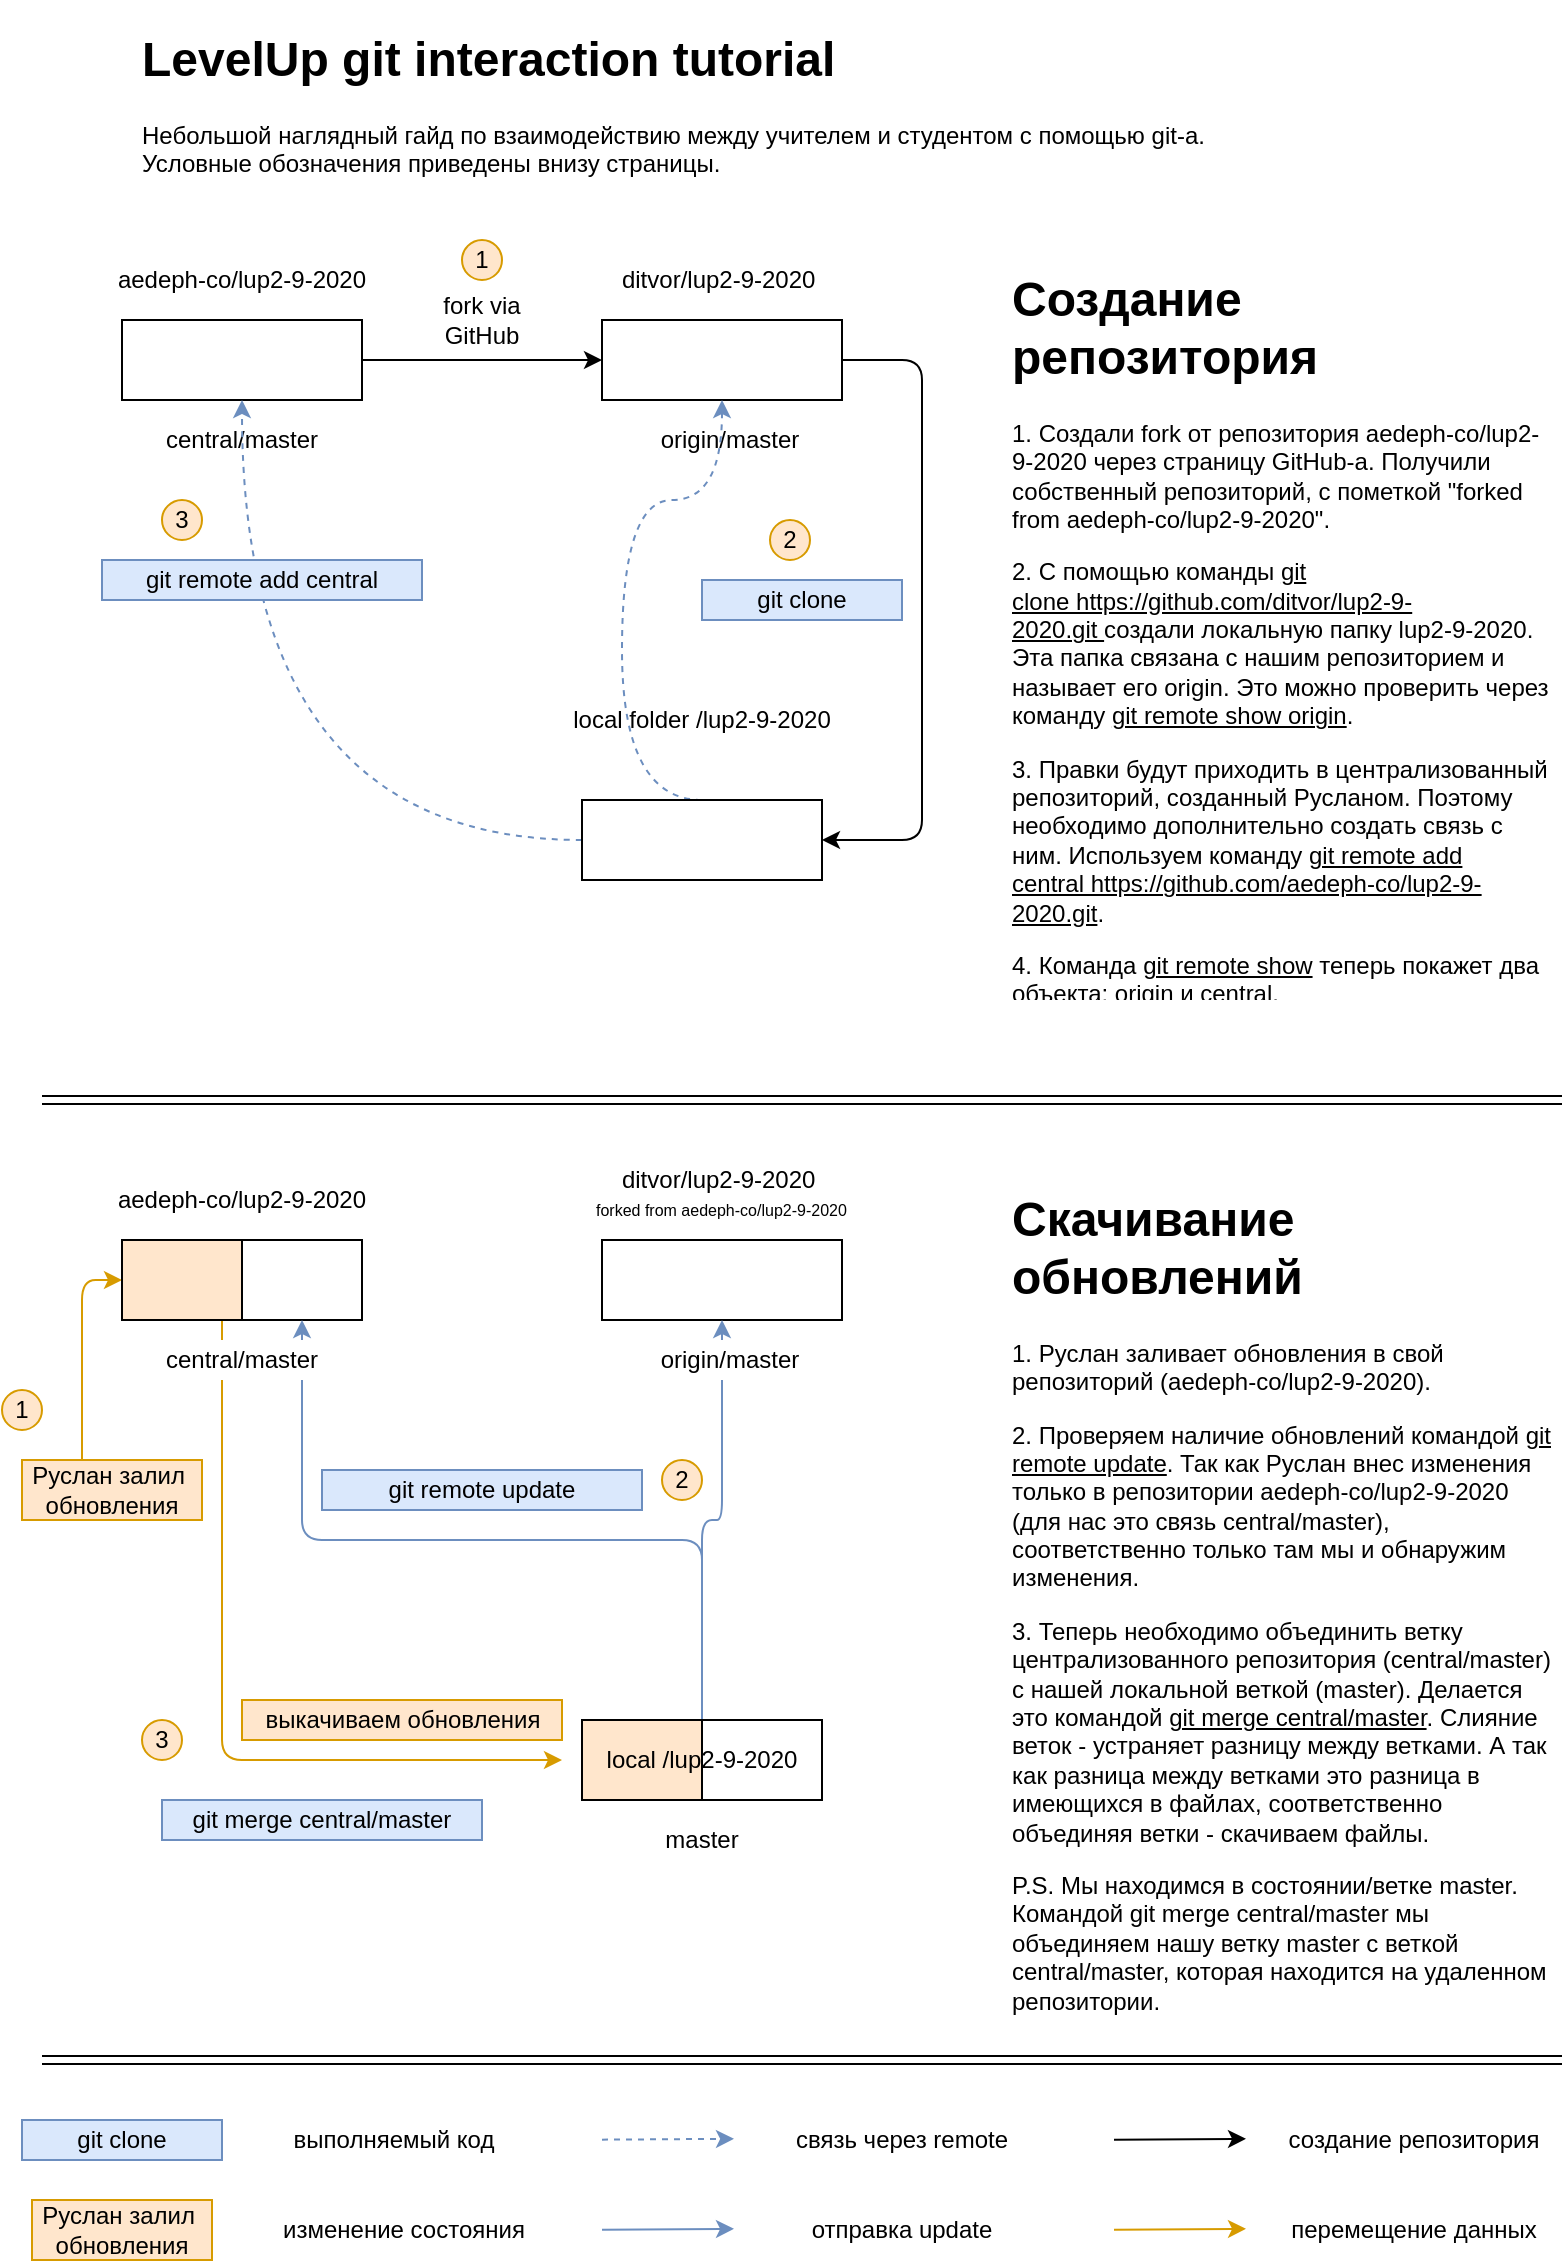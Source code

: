 <mxfile version="13.8.3" type="github">
  <diagram id="HNbkrDmMATUYtOj_NLXu" name="Page-1">
    <mxGraphModel dx="925" dy="634" grid="1" gridSize="10" guides="1" tooltips="1" connect="1" arrows="1" fold="1" page="1" pageScale="1" pageWidth="827" pageHeight="1169" math="0" shadow="0">
      <root>
        <mxCell id="0" />
        <mxCell id="1" parent="0" />
        <mxCell id="SlqvBrl4iS4FzY1djbNc-5" style="edgeStyle=orthogonalEdgeStyle;rounded=0;orthogonalLoop=1;jettySize=auto;html=1;entryX=0;entryY=0.5;entryDx=0;entryDy=0;" parent="1" source="U9wraGe5h37rA607IHir-1" target="SlqvBrl4iS4FzY1djbNc-3" edge="1">
          <mxGeometry relative="1" as="geometry" />
        </mxCell>
        <mxCell id="U9wraGe5h37rA607IHir-1" value="" style="rounded=0;whiteSpace=wrap;html=1;" parent="1" vertex="1">
          <mxGeometry x="84" y="180" width="120" height="40" as="geometry" />
        </mxCell>
        <mxCell id="SlqvBrl4iS4FzY1djbNc-1" value="aedeph-co/lup2-9-2020" style="text;html=1;strokeColor=none;fillColor=none;align=center;verticalAlign=middle;whiteSpace=wrap;rounded=0;" parent="1" vertex="1">
          <mxGeometry x="74" y="150" width="140" height="20" as="geometry" />
        </mxCell>
        <mxCell id="SlqvBrl4iS4FzY1djbNc-42" style="edgeStyle=orthogonalEdgeStyle;rounded=1;orthogonalLoop=1;jettySize=auto;html=1;entryX=1;entryY=0.5;entryDx=0;entryDy=0;" parent="1" source="SlqvBrl4iS4FzY1djbNc-3" target="SlqvBrl4iS4FzY1djbNc-9" edge="1">
          <mxGeometry relative="1" as="geometry">
            <Array as="points">
              <mxPoint x="484" y="200" />
              <mxPoint x="484" y="440" />
            </Array>
          </mxGeometry>
        </mxCell>
        <mxCell id="SlqvBrl4iS4FzY1djbNc-3" value="" style="rounded=0;whiteSpace=wrap;html=1;" parent="1" vertex="1">
          <mxGeometry x="324" y="180" width="120" height="40" as="geometry" />
        </mxCell>
        <mxCell id="SlqvBrl4iS4FzY1djbNc-4" value="ditvor/lup2-9-2020&amp;nbsp;" style="text;html=1;strokeColor=none;fillColor=none;align=center;verticalAlign=middle;whiteSpace=wrap;rounded=0;" parent="1" vertex="1">
          <mxGeometry x="314" y="150" width="140" height="20" as="geometry" />
        </mxCell>
        <mxCell id="SlqvBrl4iS4FzY1djbNc-6" value="fork via GitHub" style="text;html=1;strokeColor=none;fillColor=none;align=center;verticalAlign=middle;whiteSpace=wrap;rounded=0;" parent="1" vertex="1">
          <mxGeometry x="234" y="170" width="60" height="20" as="geometry" />
        </mxCell>
        <mxCell id="SlqvBrl4iS4FzY1djbNc-7" value="origin/master" style="text;html=1;align=center;verticalAlign=middle;whiteSpace=wrap;rounded=0;fillColor=#ffffff;" parent="1" vertex="1">
          <mxGeometry x="348" y="230" width="80" height="20" as="geometry" />
        </mxCell>
        <mxCell id="SlqvBrl4iS4FzY1djbNc-8" value="central/master" style="text;html=1;strokeColor=none;align=center;verticalAlign=middle;whiteSpace=wrap;rounded=0;fillColor=#ffffff;" parent="1" vertex="1">
          <mxGeometry x="104" y="230" width="80" height="20" as="geometry" />
        </mxCell>
        <mxCell id="SlqvBrl4iS4FzY1djbNc-50" style="edgeStyle=orthogonalEdgeStyle;curved=1;orthogonalLoop=1;jettySize=auto;html=1;entryX=0.5;entryY=1;entryDx=0;entryDy=0;exitX=0.5;exitY=0;exitDx=0;exitDy=0;fillColor=#dae8fc;strokeColor=#6c8ebf;dashed=1;" parent="1" source="SlqvBrl4iS4FzY1djbNc-9" target="SlqvBrl4iS4FzY1djbNc-3" edge="1">
          <mxGeometry relative="1" as="geometry">
            <Array as="points">
              <mxPoint x="334" y="420" />
              <mxPoint x="334" y="270" />
              <mxPoint x="384" y="270" />
            </Array>
          </mxGeometry>
        </mxCell>
        <mxCell id="SlqvBrl4iS4FzY1djbNc-51" style="edgeStyle=orthogonalEdgeStyle;curved=1;orthogonalLoop=1;jettySize=auto;html=1;dashed=1;fillColor=#dae8fc;strokeColor=#6c8ebf;" parent="1" source="SlqvBrl4iS4FzY1djbNc-9" target="U9wraGe5h37rA607IHir-1" edge="1">
          <mxGeometry relative="1" as="geometry" />
        </mxCell>
        <mxCell id="SlqvBrl4iS4FzY1djbNc-9" value="" style="rounded=0;whiteSpace=wrap;html=1;" parent="1" vertex="1">
          <mxGeometry x="314" y="420" width="120" height="40" as="geometry" />
        </mxCell>
        <mxCell id="SlqvBrl4iS4FzY1djbNc-15" value="git clone" style="text;html=1;strokeColor=#6c8ebf;fillColor=#dae8fc;align=center;verticalAlign=middle;whiteSpace=wrap;rounded=0;" parent="1" vertex="1">
          <mxGeometry x="374" y="310" width="100" height="20" as="geometry" />
        </mxCell>
        <mxCell id="SlqvBrl4iS4FzY1djbNc-16" value="local folder /lup2-9-2020" style="text;html=1;strokeColor=none;fillColor=none;align=center;verticalAlign=middle;whiteSpace=wrap;rounded=0;" parent="1" vertex="1">
          <mxGeometry x="304" y="370" width="140" height="20" as="geometry" />
        </mxCell>
        <mxCell id="SlqvBrl4iS4FzY1djbNc-17" value="&lt;h1&gt;Создание репозитория&lt;/h1&gt;&lt;p&gt;1. Создали fork от репозитория aedeph-co/lup2-9-2020 через страницу GitHub-а. Получили собственный репозиторий, с пометкой &quot;forked from aedeph-co/lup2-9-2020&quot;.&lt;/p&gt;&lt;p&gt;2. С помощью команды &lt;u&gt;git clone&amp;nbsp;https://github.com/ditvor/lup2-9-2020.git&amp;nbsp;&lt;/u&gt;создали локальную папку lup2-9-2020. Эта папка связана с нашим репозиторием и называет его origin. Это можно проверить через команду &lt;u&gt;git remote show origin&lt;/u&gt;.&lt;/p&gt;&lt;p&gt;3. Правки будут приходить в централизованный репозиторий, созданный Русланом. Поэтому необходимо дополнительно создать связь с ним. Используем команду &lt;u&gt;git remote add central&amp;nbsp;https://github.com/aedeph-co/lup2-9-2020.git&lt;/u&gt;.&lt;/p&gt;&lt;p&gt;4. Команда&amp;nbsp;&lt;u&gt;git remote show&lt;/u&gt;&amp;nbsp;теперь покажет два объекта: origin и central.&lt;/p&gt;" style="text;html=1;strokeColor=none;fillColor=none;spacing=5;spacingTop=-20;whiteSpace=wrap;overflow=hidden;rounded=0;" parent="1" vertex="1">
          <mxGeometry x="524" y="150" width="280" height="370" as="geometry" />
        </mxCell>
        <mxCell id="SlqvBrl4iS4FzY1djbNc-20" value="" style="rounded=0;whiteSpace=wrap;html=1;" parent="1" vertex="1">
          <mxGeometry x="84" y="640" width="120" height="40" as="geometry" />
        </mxCell>
        <mxCell id="SlqvBrl4iS4FzY1djbNc-21" value="aedeph-co/lup2-9-2020" style="text;html=1;strokeColor=none;fillColor=none;align=center;verticalAlign=middle;whiteSpace=wrap;rounded=0;" parent="1" vertex="1">
          <mxGeometry x="74" y="610" width="140" height="20" as="geometry" />
        </mxCell>
        <mxCell id="SlqvBrl4iS4FzY1djbNc-22" value="" style="rounded=0;whiteSpace=wrap;html=1;" parent="1" vertex="1">
          <mxGeometry x="324" y="640" width="120" height="40" as="geometry" />
        </mxCell>
        <mxCell id="SlqvBrl4iS4FzY1djbNc-23" value="ditvor/lup2-9-2020&amp;nbsp;" style="text;html=1;strokeColor=none;fillColor=none;align=center;verticalAlign=middle;whiteSpace=wrap;rounded=0;" parent="1" vertex="1">
          <mxGeometry x="314" y="600" width="140" height="20" as="geometry" />
        </mxCell>
        <mxCell id="SlqvBrl4iS4FzY1djbNc-62" style="edgeStyle=orthogonalEdgeStyle;rounded=1;orthogonalLoop=1;jettySize=auto;html=1;entryX=0.5;entryY=1;entryDx=0;entryDy=0;fillColor=#dae8fc;strokeColor=#6c8ebf;" parent="1" source="SlqvBrl4iS4FzY1djbNc-27" target="SlqvBrl4iS4FzY1djbNc-22" edge="1">
          <mxGeometry relative="1" as="geometry" />
        </mxCell>
        <mxCell id="SlqvBrl4iS4FzY1djbNc-63" style="edgeStyle=orthogonalEdgeStyle;rounded=1;orthogonalLoop=1;jettySize=auto;html=1;entryX=0.75;entryY=1;entryDx=0;entryDy=0;fillColor=#dae8fc;strokeColor=#6c8ebf;" parent="1" source="SlqvBrl4iS4FzY1djbNc-27" target="SlqvBrl4iS4FzY1djbNc-20" edge="1">
          <mxGeometry relative="1" as="geometry">
            <Array as="points">
              <mxPoint x="374" y="790" />
              <mxPoint x="174" y="790" />
            </Array>
          </mxGeometry>
        </mxCell>
        <mxCell id="SlqvBrl4iS4FzY1djbNc-27" value="" style="rounded=0;whiteSpace=wrap;html=1;" parent="1" vertex="1">
          <mxGeometry x="314" y="880" width="120" height="40" as="geometry" />
        </mxCell>
        <mxCell id="SlqvBrl4iS4FzY1djbNc-30" value="" style="shape=link;html=1;" parent="1" edge="1">
          <mxGeometry width="100" relative="1" as="geometry">
            <mxPoint x="44" y="570" as="sourcePoint" />
            <mxPoint x="804" y="570" as="targetPoint" />
          </mxGeometry>
        </mxCell>
        <mxCell id="SlqvBrl4iS4FzY1djbNc-31" value="&lt;h1&gt;Скачивание обновлений&lt;/h1&gt;&lt;p&gt;1. Руслан заливает обновления в свой репозиторий (aedeph-co/lup2-9-2020).&lt;/p&gt;&lt;p&gt;2. Проверяем наличие обновлений командой &lt;u&gt;git remote update&lt;/u&gt;. Так как Руслан внес изменения только в репозитории aedeph-co/lup2-9-2020 (для нас это связь central/master), соответственно только там мы и обнаружим изменения.&amp;nbsp;&lt;/p&gt;&lt;p&gt;3. Теперь необходимо объединить ветку централизованного репозитория (central/master) с нашей локальной веткой (master). Делается это командой &lt;u&gt;git merge central/master&lt;/u&gt;. Слияние веток - устраняет разницу между ветками. А так как разница между ветками это разница в имеющихся в файлах, соответственно объединяя ветки - скачиваем файлы.&lt;/p&gt;&lt;p&gt;P.S. Мы находимся в состоянии/ветке master. Командой git merge central/master&amp;nbsp;мы объединяем нашу ветку master с веткой central/master, которая находится на удаленном репозитории.&lt;/p&gt;&lt;p&gt;&lt;br&gt;&lt;/p&gt;" style="text;html=1;strokeColor=none;fillColor=none;spacing=5;spacingTop=-20;whiteSpace=wrap;overflow=hidden;rounded=0;" parent="1" vertex="1">
          <mxGeometry x="524" y="610" width="280" height="430" as="geometry" />
        </mxCell>
        <mxCell id="SlqvBrl4iS4FzY1djbNc-33" value="git remote add central" style="text;html=1;strokeColor=#6c8ebf;fillColor=#dae8fc;align=center;verticalAlign=middle;whiteSpace=wrap;rounded=0;" parent="1" vertex="1">
          <mxGeometry x="74" y="300" width="160" height="20" as="geometry" />
        </mxCell>
        <mxCell id="SlqvBrl4iS4FzY1djbNc-39" value="1" style="ellipse;whiteSpace=wrap;html=1;aspect=fixed;fillColor=#ffe6cc;strokeColor=#d79b00;" parent="1" vertex="1">
          <mxGeometry x="254" y="140" width="20" height="20" as="geometry" />
        </mxCell>
        <mxCell id="SlqvBrl4iS4FzY1djbNc-40" value="2" style="ellipse;whiteSpace=wrap;html=1;aspect=fixed;fillColor=#ffe6cc;strokeColor=#d79b00;" parent="1" vertex="1">
          <mxGeometry x="408" y="280" width="20" height="20" as="geometry" />
        </mxCell>
        <mxCell id="SlqvBrl4iS4FzY1djbNc-41" value="3" style="ellipse;whiteSpace=wrap;html=1;aspect=fixed;fillColor=#ffe6cc;strokeColor=#d79b00;" parent="1" vertex="1">
          <mxGeometry x="104" y="270" width="20" height="20" as="geometry" />
        </mxCell>
        <mxCell id="SlqvBrl4iS4FzY1djbNc-54" value="origin/master" style="text;html=1;align=center;verticalAlign=middle;whiteSpace=wrap;rounded=0;fillColor=#ffffff;" parent="1" vertex="1">
          <mxGeometry x="348" y="690" width="80" height="20" as="geometry" />
        </mxCell>
        <mxCell id="SlqvBrl4iS4FzY1djbNc-58" style="edgeStyle=orthogonalEdgeStyle;rounded=1;orthogonalLoop=1;jettySize=auto;html=1;entryX=0;entryY=0.5;entryDx=0;entryDy=0;fillColor=#ffe6cc;strokeColor=#d79b00;" parent="1" source="SlqvBrl4iS4FzY1djbNc-56" target="SlqvBrl4iS4FzY1djbNc-20" edge="1">
          <mxGeometry relative="1" as="geometry">
            <Array as="points">
              <mxPoint x="64" y="660" />
            </Array>
          </mxGeometry>
        </mxCell>
        <mxCell id="SlqvBrl4iS4FzY1djbNc-56" value="Руслан залил&amp;nbsp;&lt;br&gt;обновления" style="text;html=1;strokeColor=#d79b00;fillColor=#ffe6cc;align=center;verticalAlign=middle;whiteSpace=wrap;rounded=0;" parent="1" vertex="1">
          <mxGeometry x="34" y="750" width="90" height="30" as="geometry" />
        </mxCell>
        <mxCell id="SlqvBrl4iS4FzY1djbNc-60" value="&lt;font style=&quot;font-size: 8px&quot;&gt;forked from aedeph-co/lup2-9-2020&lt;/font&gt;" style="text;whiteSpace=wrap;html=1;" parent="1" vertex="1">
          <mxGeometry x="319" y="610" width="135" height="20" as="geometry" />
        </mxCell>
        <mxCell id="SlqvBrl4iS4FzY1djbNc-64" value="git remote update" style="text;html=1;strokeColor=#6c8ebf;fillColor=#dae8fc;align=center;verticalAlign=middle;whiteSpace=wrap;rounded=0;" parent="1" vertex="1">
          <mxGeometry x="184" y="755" width="160" height="20" as="geometry" />
        </mxCell>
        <mxCell id="SlqvBrl4iS4FzY1djbNc-70" style="edgeStyle=orthogonalEdgeStyle;rounded=1;orthogonalLoop=1;jettySize=auto;html=1;entryX=0;entryY=0.5;entryDx=0;entryDy=0;fillColor=#ffe6cc;strokeColor=#d79b00;" parent="1" source="SlqvBrl4iS4FzY1djbNc-68" target="SlqvBrl4iS4FzY1djbNc-29" edge="1">
          <mxGeometry relative="1" as="geometry">
            <Array as="points">
              <mxPoint x="134" y="900" />
            </Array>
          </mxGeometry>
        </mxCell>
        <mxCell id="SlqvBrl4iS4FzY1djbNc-68" value="" style="rounded=0;whiteSpace=wrap;html=1;fillColor=#ffe6cc;" parent="1" vertex="1">
          <mxGeometry x="84" y="640" width="60" height="40" as="geometry" />
        </mxCell>
        <mxCell id="SlqvBrl4iS4FzY1djbNc-69" value="master" style="text;html=1;align=center;verticalAlign=middle;whiteSpace=wrap;rounded=0;fillColor=#ffffff;" parent="1" vertex="1">
          <mxGeometry x="334" y="930" width="80" height="20" as="geometry" />
        </mxCell>
        <mxCell id="SlqvBrl4iS4FzY1djbNc-52" value="central/master" style="text;html=1;strokeColor=none;align=center;verticalAlign=middle;whiteSpace=wrap;rounded=0;fillColor=#ffffff;" parent="1" vertex="1">
          <mxGeometry x="104" y="690" width="80" height="20" as="geometry" />
        </mxCell>
        <mxCell id="SlqvBrl4iS4FzY1djbNc-72" value="git merge central/master" style="text;html=1;strokeColor=#6c8ebf;fillColor=#dae8fc;align=center;verticalAlign=middle;whiteSpace=wrap;rounded=0;" parent="1" vertex="1">
          <mxGeometry x="104" y="920" width="160" height="20" as="geometry" />
        </mxCell>
        <mxCell id="SlqvBrl4iS4FzY1djbNc-73" value="1" style="ellipse;whiteSpace=wrap;html=1;aspect=fixed;fillColor=#ffe6cc;strokeColor=#d79b00;" parent="1" vertex="1">
          <mxGeometry x="24" y="715" width="20" height="20" as="geometry" />
        </mxCell>
        <mxCell id="SlqvBrl4iS4FzY1djbNc-74" value="2" style="ellipse;whiteSpace=wrap;html=1;aspect=fixed;fillColor=#ffe6cc;strokeColor=#d79b00;" parent="1" vertex="1">
          <mxGeometry x="354" y="750" width="20" height="20" as="geometry" />
        </mxCell>
        <mxCell id="SlqvBrl4iS4FzY1djbNc-75" value="3" style="ellipse;whiteSpace=wrap;html=1;aspect=fixed;fillColor=#ffe6cc;strokeColor=#d79b00;" parent="1" vertex="1">
          <mxGeometry x="94" y="880" width="20" height="20" as="geometry" />
        </mxCell>
        <mxCell id="SlqvBrl4iS4FzY1djbNc-76" value="выкачиваем обновления" style="text;html=1;align=center;verticalAlign=middle;resizable=0;points=[];autosize=1;fillColor=#ffe6cc;strokeColor=#d79b00;" parent="1" vertex="1">
          <mxGeometry x="144" y="870" width="160" height="20" as="geometry" />
        </mxCell>
        <mxCell id="SlqvBrl4iS4FzY1djbNc-77" value="&lt;h1&gt;LevelUp git interaction tutorial&lt;/h1&gt;&lt;p&gt;Небольшой наглядный гайд по взаимодействию между учителем и студентом с помощью git-а. Условные обозначения приведены внизу страницы.&lt;/p&gt;" style="text;html=1;strokeColor=none;fillColor=none;spacing=5;spacingTop=-20;whiteSpace=wrap;overflow=hidden;rounded=0;" parent="1" vertex="1">
          <mxGeometry x="89" y="30" width="590" height="90" as="geometry" />
        </mxCell>
        <mxCell id="NuVvsrZKpdhQDF9qkC_Z-1" value="" style="shape=link;html=1;" edge="1" parent="1">
          <mxGeometry width="100" relative="1" as="geometry">
            <mxPoint x="44" y="1050" as="sourcePoint" />
            <mxPoint x="804.0" y="1050" as="targetPoint" />
          </mxGeometry>
        </mxCell>
        <mxCell id="NuVvsrZKpdhQDF9qkC_Z-2" value="git clone" style="text;html=1;strokeColor=#6c8ebf;fillColor=#dae8fc;align=center;verticalAlign=middle;whiteSpace=wrap;rounded=0;" vertex="1" parent="1">
          <mxGeometry x="34" y="1080" width="100" height="20" as="geometry" />
        </mxCell>
        <mxCell id="NuVvsrZKpdhQDF9qkC_Z-3" value="Руслан залил&amp;nbsp;&lt;br&gt;обновления" style="text;html=1;strokeColor=#d79b00;fillColor=#ffe6cc;align=center;verticalAlign=middle;whiteSpace=wrap;rounded=0;" vertex="1" parent="1">
          <mxGeometry x="39" y="1120" width="90" height="30" as="geometry" />
        </mxCell>
        <mxCell id="NuVvsrZKpdhQDF9qkC_Z-4" value="выполняемый код" style="text;html=1;align=center;verticalAlign=middle;whiteSpace=wrap;rounded=0;fillColor=#ffffff;" vertex="1" parent="1">
          <mxGeometry x="160" y="1080" width="120" height="20" as="geometry" />
        </mxCell>
        <mxCell id="NuVvsrZKpdhQDF9qkC_Z-5" value="изменение состояния" style="text;html=1;align=center;verticalAlign=middle;whiteSpace=wrap;rounded=0;fillColor=#ffffff;" vertex="1" parent="1">
          <mxGeometry x="160" y="1125" width="130" height="20" as="geometry" />
        </mxCell>
        <mxCell id="NuVvsrZKpdhQDF9qkC_Z-6" value="" style="rounded=0;whiteSpace=wrap;html=1;fillColor=#ffe6cc;" vertex="1" parent="1">
          <mxGeometry x="314" y="880" width="60" height="40" as="geometry" />
        </mxCell>
        <mxCell id="SlqvBrl4iS4FzY1djbNc-29" value="local /lup2-9-2020" style="text;html=1;strokeColor=none;fillColor=none;align=center;verticalAlign=middle;whiteSpace=wrap;rounded=0;" parent="1" vertex="1">
          <mxGeometry x="304" y="890" width="140" height="20" as="geometry" />
        </mxCell>
        <mxCell id="NuVvsrZKpdhQDF9qkC_Z-7" value="" style="endArrow=classic;html=1;dashed=1;fillColor=#dae8fc;strokeColor=#6c8ebf;" edge="1" parent="1">
          <mxGeometry width="50" height="50" relative="1" as="geometry">
            <mxPoint x="324" y="1089.82" as="sourcePoint" />
            <mxPoint x="390" y="1089.41" as="targetPoint" />
          </mxGeometry>
        </mxCell>
        <mxCell id="NuVvsrZKpdhQDF9qkC_Z-8" value="связь через remote" style="text;html=1;align=center;verticalAlign=middle;whiteSpace=wrap;rounded=0;fillColor=#ffffff;" vertex="1" parent="1">
          <mxGeometry x="414" y="1080" width="120" height="20" as="geometry" />
        </mxCell>
        <mxCell id="NuVvsrZKpdhQDF9qkC_Z-9" value="" style="endArrow=classic;html=1;fillColor=#dae8fc;strokeColor=#6c8ebf;" edge="1" parent="1">
          <mxGeometry width="50" height="50" relative="1" as="geometry">
            <mxPoint x="324.0" y="1134.82" as="sourcePoint" />
            <mxPoint x="390" y="1134.41" as="targetPoint" />
          </mxGeometry>
        </mxCell>
        <mxCell id="NuVvsrZKpdhQDF9qkC_Z-10" value="отправка update" style="text;html=1;align=center;verticalAlign=middle;whiteSpace=wrap;rounded=0;fillColor=#ffffff;" vertex="1" parent="1">
          <mxGeometry x="414" y="1125" width="120" height="20" as="geometry" />
        </mxCell>
        <mxCell id="NuVvsrZKpdhQDF9qkC_Z-11" value="" style="endArrow=classic;html=1;fillColor=#dae8fc;" edge="1" parent="1">
          <mxGeometry width="50" height="50" relative="1" as="geometry">
            <mxPoint x="580.0" y="1089.82" as="sourcePoint" />
            <mxPoint x="646" y="1089.41" as="targetPoint" />
          </mxGeometry>
        </mxCell>
        <mxCell id="NuVvsrZKpdhQDF9qkC_Z-12" value="создание репозитория" style="text;html=1;align=center;verticalAlign=middle;whiteSpace=wrap;rounded=0;fillColor=#ffffff;" vertex="1" parent="1">
          <mxGeometry x="660" y="1080" width="140" height="20" as="geometry" />
        </mxCell>
        <mxCell id="NuVvsrZKpdhQDF9qkC_Z-13" value="" style="endArrow=classic;html=1;fillColor=#ffe6cc;strokeColor=#d79b00;" edge="1" parent="1">
          <mxGeometry width="50" height="50" relative="1" as="geometry">
            <mxPoint x="580.0" y="1134.82" as="sourcePoint" />
            <mxPoint x="646" y="1134.41" as="targetPoint" />
          </mxGeometry>
        </mxCell>
        <mxCell id="NuVvsrZKpdhQDF9qkC_Z-14" value="перемещение данных" style="text;html=1;align=center;verticalAlign=middle;whiteSpace=wrap;rounded=0;fillColor=#ffffff;" vertex="1" parent="1">
          <mxGeometry x="660" y="1125" width="140" height="20" as="geometry" />
        </mxCell>
      </root>
    </mxGraphModel>
  </diagram>
</mxfile>
